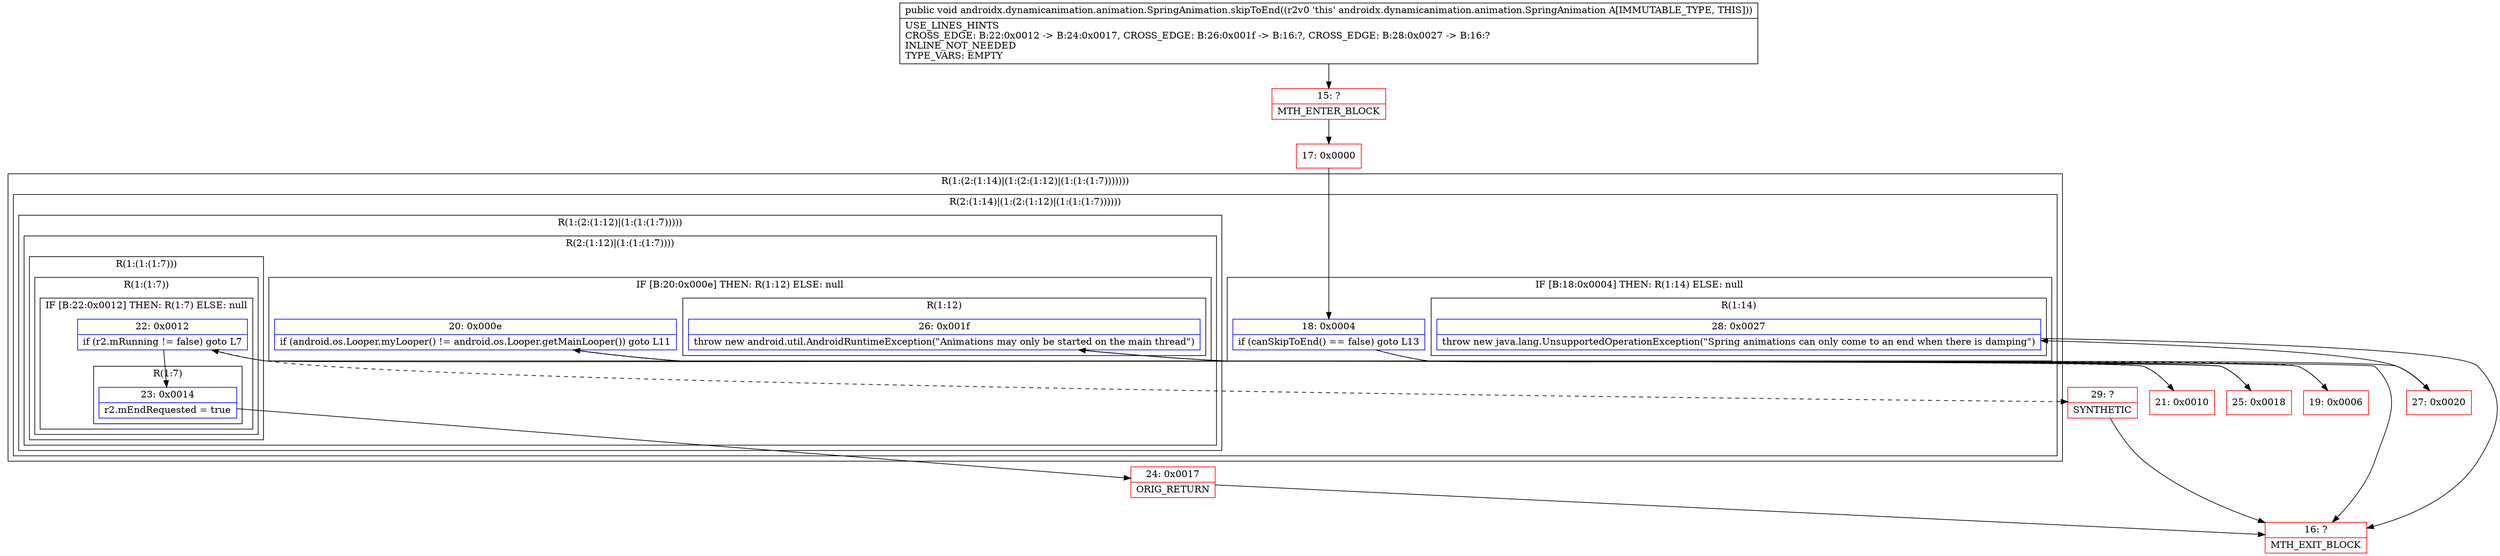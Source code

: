 digraph "CFG forandroidx.dynamicanimation.animation.SpringAnimation.skipToEnd()V" {
subgraph cluster_Region_1199131732 {
label = "R(1:(2:(1:14)|(1:(2:(1:12)|(1:(1:(1:7)))))))";
node [shape=record,color=blue];
subgraph cluster_Region_2022616912 {
label = "R(2:(1:14)|(1:(2:(1:12)|(1:(1:(1:7))))))";
node [shape=record,color=blue];
subgraph cluster_IfRegion_297804992 {
label = "IF [B:18:0x0004] THEN: R(1:14) ELSE: null";
node [shape=record,color=blue];
Node_18 [shape=record,label="{18\:\ 0x0004|if (canSkipToEnd() == false) goto L13\l}"];
subgraph cluster_Region_1497661978 {
label = "R(1:14)";
node [shape=record,color=blue];
Node_28 [shape=record,label="{28\:\ 0x0027|throw new java.lang.UnsupportedOperationException(\"Spring animations can only come to an end when there is damping\")\l}"];
}
}
subgraph cluster_Region_1414688394 {
label = "R(1:(2:(1:12)|(1:(1:(1:7)))))";
node [shape=record,color=blue];
subgraph cluster_Region_1504423807 {
label = "R(2:(1:12)|(1:(1:(1:7))))";
node [shape=record,color=blue];
subgraph cluster_IfRegion_1239250606 {
label = "IF [B:20:0x000e] THEN: R(1:12) ELSE: null";
node [shape=record,color=blue];
Node_20 [shape=record,label="{20\:\ 0x000e|if (android.os.Looper.myLooper() != android.os.Looper.getMainLooper()) goto L11\l}"];
subgraph cluster_Region_880048605 {
label = "R(1:12)";
node [shape=record,color=blue];
Node_26 [shape=record,label="{26\:\ 0x001f|throw new android.util.AndroidRuntimeException(\"Animations may only be started on the main thread\")\l}"];
}
}
subgraph cluster_Region_1930786791 {
label = "R(1:(1:(1:7)))";
node [shape=record,color=blue];
subgraph cluster_Region_2000809645 {
label = "R(1:(1:7))";
node [shape=record,color=blue];
subgraph cluster_IfRegion_1435209453 {
label = "IF [B:22:0x0012] THEN: R(1:7) ELSE: null";
node [shape=record,color=blue];
Node_22 [shape=record,label="{22\:\ 0x0012|if (r2.mRunning != false) goto L7\l}"];
subgraph cluster_Region_1109835536 {
label = "R(1:7)";
node [shape=record,color=blue];
Node_23 [shape=record,label="{23\:\ 0x0014|r2.mEndRequested = true\l}"];
}
}
}
}
}
}
}
}
Node_15 [shape=record,color=red,label="{15\:\ ?|MTH_ENTER_BLOCK\l}"];
Node_17 [shape=record,color=red,label="{17\:\ 0x0000}"];
Node_19 [shape=record,color=red,label="{19\:\ 0x0006}"];
Node_21 [shape=record,color=red,label="{21\:\ 0x0010}"];
Node_24 [shape=record,color=red,label="{24\:\ 0x0017|ORIG_RETURN\l}"];
Node_16 [shape=record,color=red,label="{16\:\ ?|MTH_EXIT_BLOCK\l}"];
Node_29 [shape=record,color=red,label="{29\:\ ?|SYNTHETIC\l}"];
Node_25 [shape=record,color=red,label="{25\:\ 0x0018}"];
Node_27 [shape=record,color=red,label="{27\:\ 0x0020}"];
MethodNode[shape=record,label="{public void androidx.dynamicanimation.animation.SpringAnimation.skipToEnd((r2v0 'this' androidx.dynamicanimation.animation.SpringAnimation A[IMMUTABLE_TYPE, THIS]))  | USE_LINES_HINTS\lCROSS_EDGE: B:22:0x0012 \-\> B:24:0x0017, CROSS_EDGE: B:26:0x001f \-\> B:16:?, CROSS_EDGE: B:28:0x0027 \-\> B:16:?\lINLINE_NOT_NEEDED\lTYPE_VARS: EMPTY\l}"];
MethodNode -> Node_15;Node_18 -> Node_19[style=dashed];
Node_18 -> Node_27;
Node_28 -> Node_16;
Node_20 -> Node_21[style=dashed];
Node_20 -> Node_25;
Node_26 -> Node_16;
Node_22 -> Node_23;
Node_22 -> Node_29[style=dashed];
Node_23 -> Node_24;
Node_15 -> Node_17;
Node_17 -> Node_18;
Node_19 -> Node_20;
Node_21 -> Node_22;
Node_24 -> Node_16;
Node_29 -> Node_16;
Node_25 -> Node_26;
Node_27 -> Node_28;
}

